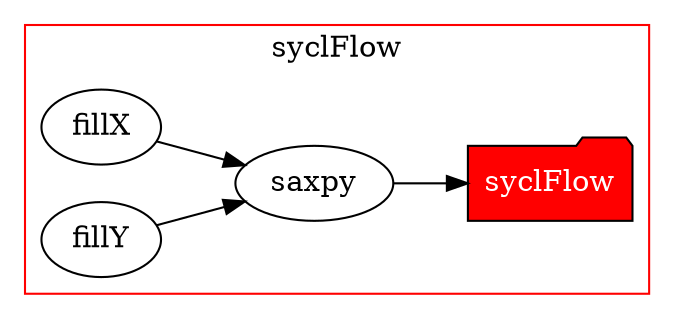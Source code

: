 digraph Taskflow {
rankdir="LR";
p0x2915170[label="syclFlow"  style="filled" color="black" fillcolor="red" fontcolor="white" shape="folder"];
subgraph cluster_p0x2915170 {
label="syclFlow";
color="red"
p0x7f6378000bd0[label="fillX"];
p0x7f6378000bd0 -> p0x7f6378000e10;
p0x7f6378000cf0[label="fillY"];
p0x7f6378000cf0 -> p0x7f6378000e10;
p0x7f6378000e10[label="saxpy"];
p0x7f6378000e10 -> p0x2915170;
}
}
